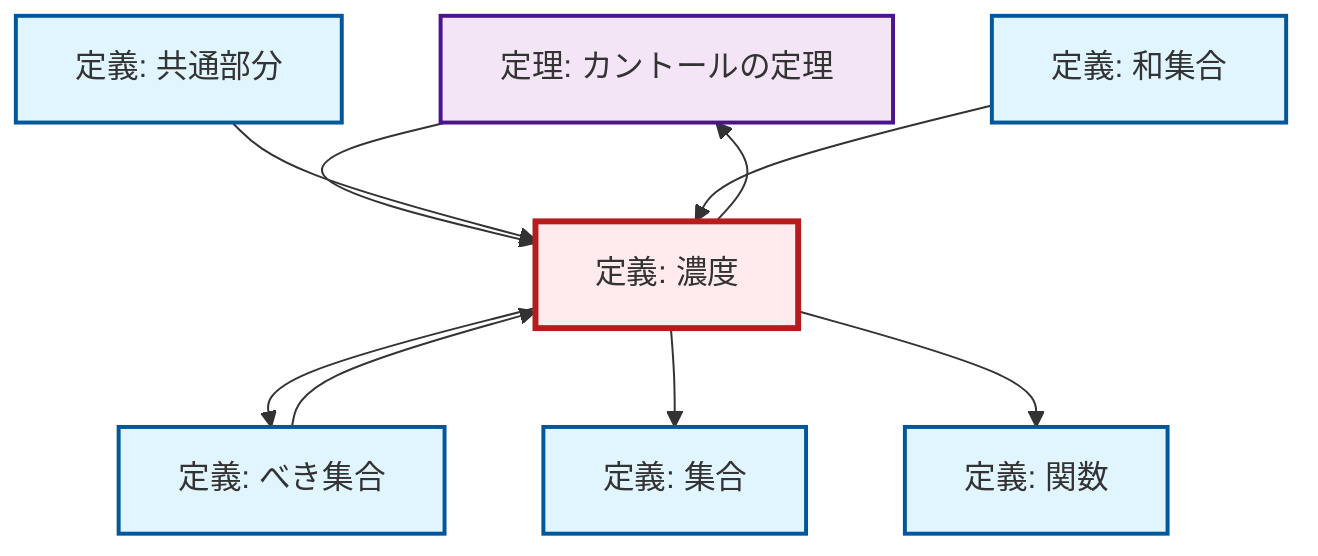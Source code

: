 graph TD
    classDef definition fill:#e1f5fe,stroke:#01579b,stroke-width:2px
    classDef theorem fill:#f3e5f5,stroke:#4a148c,stroke-width:2px
    classDef axiom fill:#fff3e0,stroke:#e65100,stroke-width:2px
    classDef example fill:#e8f5e9,stroke:#1b5e20,stroke-width:2px
    classDef current fill:#ffebee,stroke:#b71c1c,stroke-width:3px
    thm-cantor["定理: カントールの定理"]:::theorem
    def-power-set["定義: べき集合"]:::definition
    def-function["定義: 関数"]:::definition
    def-cardinality["定義: 濃度"]:::definition
    def-intersection["定義: 共通部分"]:::definition
    def-set["定義: 集合"]:::definition
    def-union["定義: 和集合"]:::definition
    def-cardinality --> def-power-set
    def-cardinality --> def-set
    def-cardinality --> thm-cantor
    thm-cantor --> def-cardinality
    def-power-set --> def-cardinality
    def-cardinality --> def-function
    def-intersection --> def-cardinality
    def-union --> def-cardinality
    class def-cardinality current